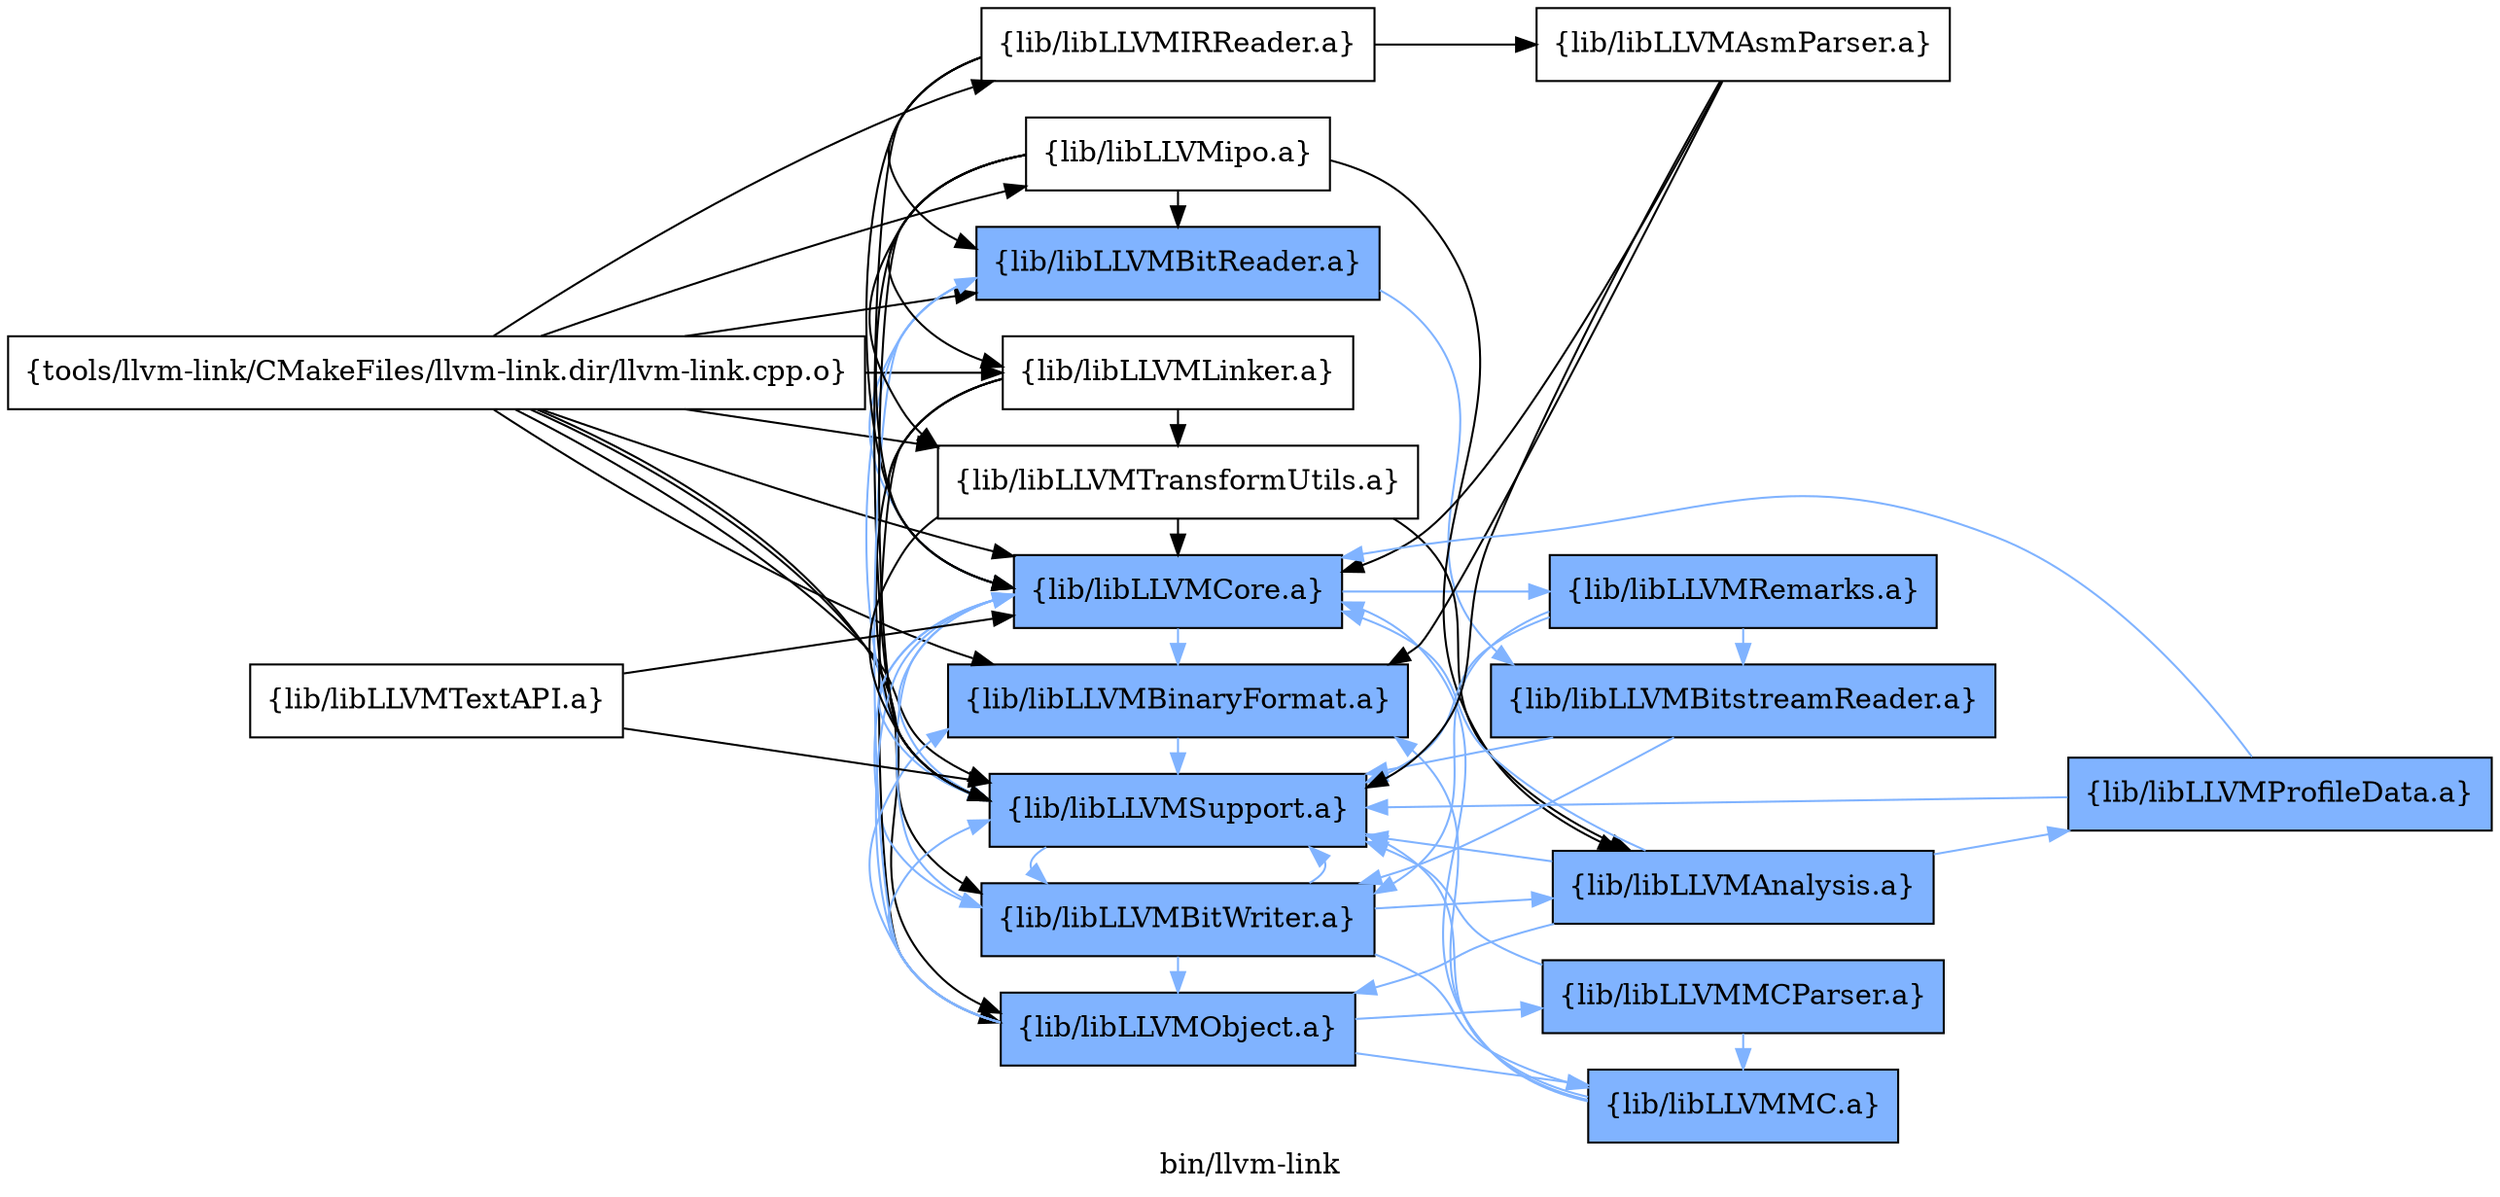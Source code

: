 digraph "bin/llvm-link" {
	label="bin/llvm-link";
	rankdir=LR;
	{ rank=same; Node0x56353e2e3c68;  }
	{ rank=same; Node0x56353e2e3718; Node0x56353e2e3c18; Node0x56353e2e2db8; Node0x56353e2e32b8; Node0x56353e2e2458; Node0x56353e2e2958; Node0x56353e2e19b8; Node0x56353e2e1eb8; Node0x56353e2e5f18; Node0x56353e2e6418;  }
	{ rank=same; Node0x56353e2e10a8; Node0x56353e2dca58; Node0x56353e2dff28; Node0x56353e2e0c98; Node0x56353e2e4f28; Node0x56353e2e0928;  }

	Node0x56353e2e3c68 [shape=record,shape=box,group=0,label="{tools/llvm-link/CMakeFiles/llvm-link.dir/llvm-link.cpp.o}"];
	Node0x56353e2e3c68 -> Node0x56353e2e3718;
	Node0x56353e2e3c68 -> Node0x56353e2e3c18;
	Node0x56353e2e3c68 -> Node0x56353e2e2db8;
	Node0x56353e2e3c68 -> Node0x56353e2e32b8;
	Node0x56353e2e3c68 -> Node0x56353e2e2458;
	Node0x56353e2e3c68 -> Node0x56353e2e2958;
	Node0x56353e2e3c68 -> Node0x56353e2e19b8;
	Node0x56353e2e3c68 -> Node0x56353e2e1eb8;
	Node0x56353e2e3c68 -> Node0x56353e2e5f18;
	Node0x56353e2e3c68 -> Node0x56353e2e6418;
	Node0x56353e2e3718 [shape=record,shape=box,group=1,style=filled,fillcolor="0.600000 0.5 1",label="{lib/libLLVMBinaryFormat.a}"];
	Node0x56353e2e3718 -> Node0x56353e2e1eb8[color="0.600000 0.5 1"];
	Node0x56353e2e3c18 [shape=record,shape=box,group=1,style=filled,fillcolor="0.600000 0.5 1",label="{lib/libLLVMBitReader.a}"];
	Node0x56353e2e3c18 -> Node0x56353e2e32b8[color="0.600000 0.5 1"];
	Node0x56353e2e3c18 -> Node0x56353e2e1eb8[color="0.600000 0.5 1"];
	Node0x56353e2e3c18 -> Node0x56353e2e10a8[color="0.600000 0.5 1"];
	Node0x56353e2e2db8 [shape=record,shape=box,group=1,style=filled,fillcolor="0.600000 0.5 1",label="{lib/libLLVMBitWriter.a}"];
	Node0x56353e2e2db8 -> Node0x56353e2e32b8[color="0.600000 0.5 1"];
	Node0x56353e2e2db8 -> Node0x56353e2e19b8[color="0.600000 0.5 1"];
	Node0x56353e2e2db8 -> Node0x56353e2e1eb8[color="0.600000 0.5 1"];
	Node0x56353e2e2db8 -> Node0x56353e2dca58[color="0.600000 0.5 1"];
	Node0x56353e2e2db8 -> Node0x56353e2dff28[color="0.600000 0.5 1"];
	Node0x56353e2e32b8 [shape=record,shape=box,group=1,style=filled,fillcolor="0.600000 0.5 1",label="{lib/libLLVMCore.a}"];
	Node0x56353e2e32b8 -> Node0x56353e2e3718[color="0.600000 0.5 1"];
	Node0x56353e2e32b8 -> Node0x56353e2e1eb8[color="0.600000 0.5 1"];
	Node0x56353e2e32b8 -> Node0x56353e2e2db8[color="0.600000 0.5 1"];
	Node0x56353e2e32b8 -> Node0x56353e2e0c98[color="0.600000 0.5 1"];
	Node0x56353e2e2458 [shape=record,shape=box,group=0,label="{lib/libLLVMIRReader.a}"];
	Node0x56353e2e2458 -> Node0x56353e2e3c18;
	Node0x56353e2e2458 -> Node0x56353e2e32b8;
	Node0x56353e2e2458 -> Node0x56353e2e1eb8;
	Node0x56353e2e2458 -> Node0x56353e2e4f28;
	Node0x56353e2e2958 [shape=record,shape=box,group=0,label="{lib/libLLVMLinker.a}"];
	Node0x56353e2e2958 -> Node0x56353e2e32b8;
	Node0x56353e2e2958 -> Node0x56353e2e19b8;
	Node0x56353e2e2958 -> Node0x56353e2e1eb8;
	Node0x56353e2e2958 -> Node0x56353e2e5f18;
	Node0x56353e2e19b8 [shape=record,shape=box,group=1,style=filled,fillcolor="0.600000 0.5 1",label="{lib/libLLVMObject.a}"];
	Node0x56353e2e19b8 -> Node0x56353e2e1eb8[color="0.600000 0.5 1"];
	Node0x56353e2e19b8 -> Node0x56353e2e3718[color="0.600000 0.5 1"];
	Node0x56353e2e19b8 -> Node0x56353e2e3c18[color="0.600000 0.5 1"];
	Node0x56353e2e19b8 -> Node0x56353e2e32b8[color="0.600000 0.5 1"];
	Node0x56353e2e19b8 -> Node0x56353e2dff28[color="0.600000 0.5 1"];
	Node0x56353e2e19b8 -> Node0x56353e2e0928[color="0.600000 0.5 1"];
	Node0x56353e2e1eb8 [shape=record,shape=box,group=1,style=filled,fillcolor="0.600000 0.5 1",label="{lib/libLLVMSupport.a}"];
	Node0x56353e2e1eb8 -> Node0x56353e2e32b8[color="0.600000 0.5 1"];
	Node0x56353e2e1eb8 -> Node0x56353e2e2db8[color="0.600000 0.5 1"];
	Node0x56353e2e5f18 [shape=record,shape=box,group=0,label="{lib/libLLVMTransformUtils.a}"];
	Node0x56353e2e5f18 -> Node0x56353e2e32b8;
	Node0x56353e2e5f18 -> Node0x56353e2e1eb8;
	Node0x56353e2e5f18 -> Node0x56353e2dca58;
	Node0x56353e2e6418 [shape=record,shape=box,group=0,label="{lib/libLLVMipo.a}"];
	Node0x56353e2e6418 -> Node0x56353e2e3c18;
	Node0x56353e2e6418 -> Node0x56353e2e32b8;
	Node0x56353e2e6418 -> Node0x56353e2e2958;
	Node0x56353e2e6418 -> Node0x56353e2e1eb8;
	Node0x56353e2e6418 -> Node0x56353e2e5f18;
	Node0x56353e2e6418 -> Node0x56353e2dca58;
	Node0x56353e2e10a8 [shape=record,shape=box,group=1,style=filled,fillcolor="0.600000 0.5 1",label="{lib/libLLVMBitstreamReader.a}"];
	Node0x56353e2e10a8 -> Node0x56353e2e2db8[color="0.600000 0.5 1"];
	Node0x56353e2e10a8 -> Node0x56353e2e1eb8[color="0.600000 0.5 1"];
	Node0x56353e2dca58 [shape=record,shape=box,group=1,style=filled,fillcolor="0.600000 0.5 1",label="{lib/libLLVMAnalysis.a}"];
	Node0x56353e2dca58 -> Node0x56353e2e32b8[color="0.600000 0.5 1"];
	Node0x56353e2dca58 -> Node0x56353e2e1eb8[color="0.600000 0.5 1"];
	Node0x56353e2dca58 -> Node0x56353e2e19b8[color="0.600000 0.5 1"];
	Node0x56353e2dca58 -> Node0x56353e2df528[color="0.600000 0.5 1"];
	Node0x56353e2dff28 [shape=record,shape=box,group=1,style=filled,fillcolor="0.600000 0.5 1",label="{lib/libLLVMMC.a}"];
	Node0x56353e2dff28 -> Node0x56353e2e1eb8[color="0.600000 0.5 1"];
	Node0x56353e2dff28 -> Node0x56353e2e3718[color="0.600000 0.5 1"];
	Node0x56353e2dff28 -> Node0x56353e2e32b8[color="0.600000 0.5 1"];
	Node0x56353e2e0c98 [shape=record,shape=box,group=1,style=filled,fillcolor="0.600000 0.5 1",label="{lib/libLLVMRemarks.a}"];
	Node0x56353e2e0c98 -> Node0x56353e2e1eb8[color="0.600000 0.5 1"];
	Node0x56353e2e0c98 -> Node0x56353e2e2db8[color="0.600000 0.5 1"];
	Node0x56353e2e0c98 -> Node0x56353e2e10a8[color="0.600000 0.5 1"];
	Node0x56353e2e4f28 [shape=record,shape=box,group=0,label="{lib/libLLVMAsmParser.a}"];
	Node0x56353e2e4f28 -> Node0x56353e2e32b8;
	Node0x56353e2e4f28 -> Node0x56353e2e1eb8;
	Node0x56353e2e4f28 -> Node0x56353e2e3718;
	Node0x56353e2e0928 [shape=record,shape=box,group=1,style=filled,fillcolor="0.600000 0.5 1",label="{lib/libLLVMMCParser.a}"];
	Node0x56353e2e0928 -> Node0x56353e2e1eb8[color="0.600000 0.5 1"];
	Node0x56353e2e0928 -> Node0x56353e2dff28[color="0.600000 0.5 1"];
	Node0x56353e2df528 [shape=record,shape=box,group=1,style=filled,fillcolor="0.600000 0.5 1",label="{lib/libLLVMProfileData.a}"];
	Node0x56353e2df528 -> Node0x56353e2e32b8[color="0.600000 0.5 1"];
	Node0x56353e2df528 -> Node0x56353e2e1eb8[color="0.600000 0.5 1"];
	Node0x56353e2e0518 [shape=record,shape=box,group=0,label="{lib/libLLVMTextAPI.a}"];
	Node0x56353e2e0518 -> Node0x56353e2e1eb8;
	Node0x56353e2e0518 -> Node0x56353e2e32b8;
}
